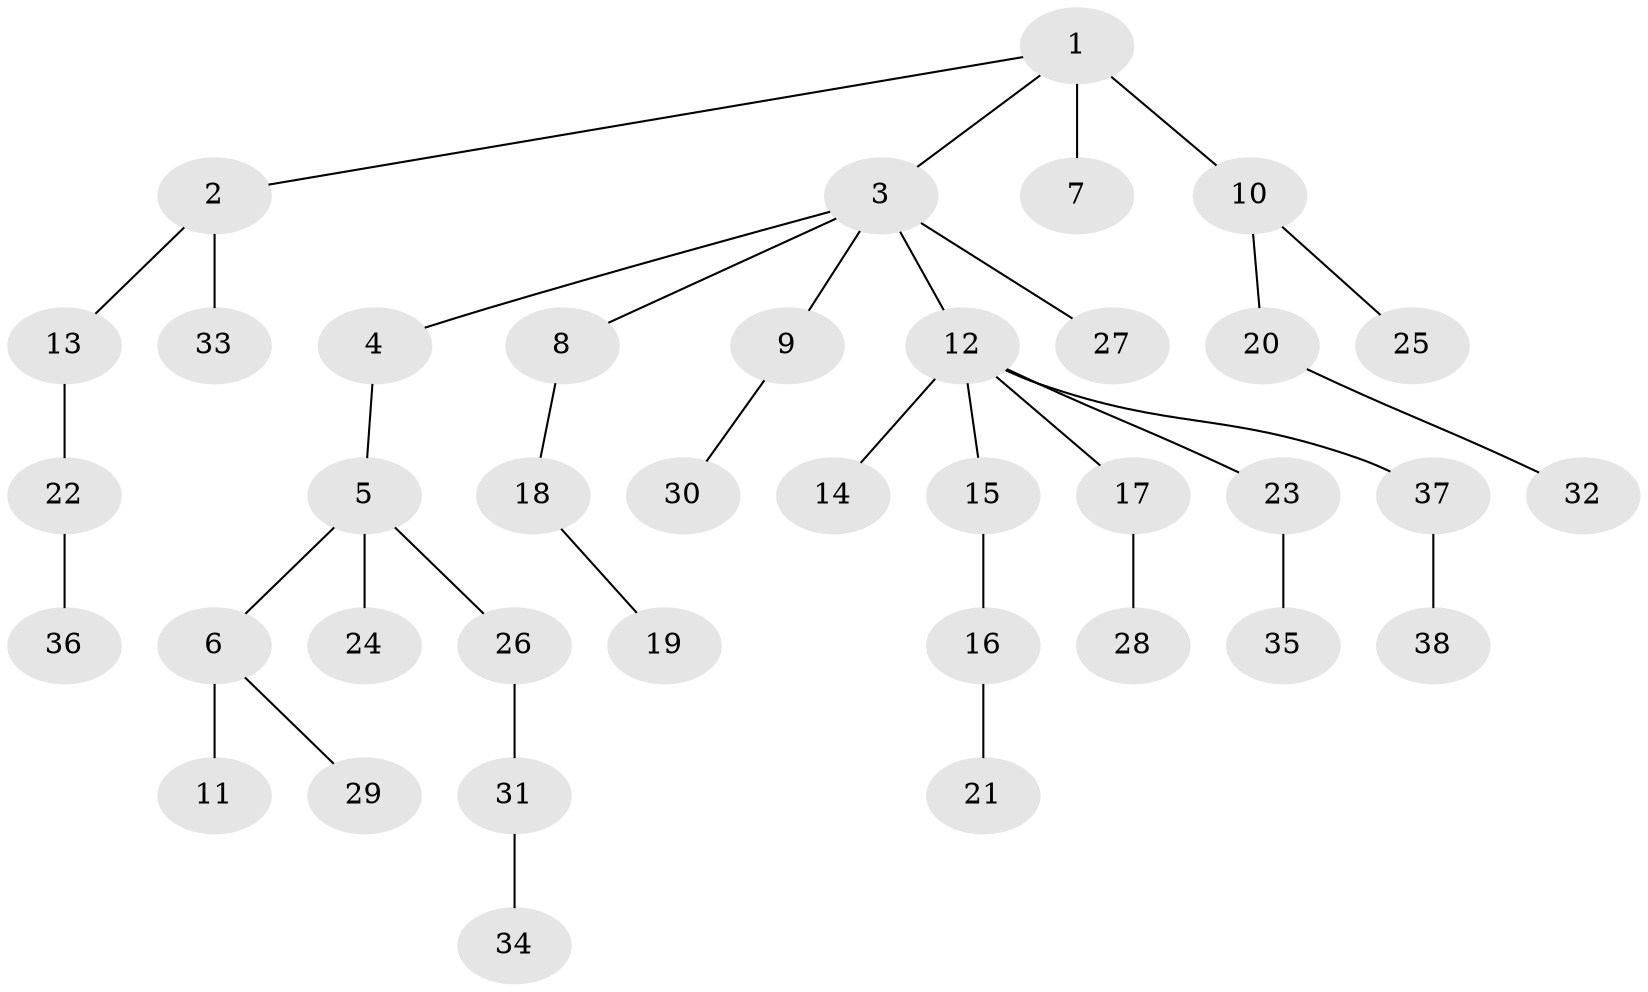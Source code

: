 // original degree distribution, {6: 0.02631578947368421, 4: 0.02631578947368421, 7: 0.039473684210526314, 3: 0.13157894736842105, 2: 0.2631578947368421, 1: 0.5131578947368421}
// Generated by graph-tools (version 1.1) at 2025/36/03/09/25 02:36:42]
// undirected, 38 vertices, 37 edges
graph export_dot {
graph [start="1"]
  node [color=gray90,style=filled];
  1;
  2;
  3;
  4;
  5;
  6;
  7;
  8;
  9;
  10;
  11;
  12;
  13;
  14;
  15;
  16;
  17;
  18;
  19;
  20;
  21;
  22;
  23;
  24;
  25;
  26;
  27;
  28;
  29;
  30;
  31;
  32;
  33;
  34;
  35;
  36;
  37;
  38;
  1 -- 2 [weight=1.0];
  1 -- 3 [weight=1.0];
  1 -- 7 [weight=1.0];
  1 -- 10 [weight=2.0];
  2 -- 13 [weight=1.0];
  2 -- 33 [weight=1.0];
  3 -- 4 [weight=1.0];
  3 -- 8 [weight=1.0];
  3 -- 9 [weight=1.0];
  3 -- 12 [weight=1.0];
  3 -- 27 [weight=1.0];
  4 -- 5 [weight=1.0];
  5 -- 6 [weight=1.0];
  5 -- 24 [weight=3.0];
  5 -- 26 [weight=1.0];
  6 -- 11 [weight=5.0];
  6 -- 29 [weight=1.0];
  8 -- 18 [weight=1.0];
  9 -- 30 [weight=1.0];
  10 -- 20 [weight=1.0];
  10 -- 25 [weight=1.0];
  12 -- 14 [weight=1.0];
  12 -- 15 [weight=1.0];
  12 -- 17 [weight=1.0];
  12 -- 23 [weight=1.0];
  12 -- 37 [weight=1.0];
  13 -- 22 [weight=1.0];
  15 -- 16 [weight=1.0];
  16 -- 21 [weight=1.0];
  17 -- 28 [weight=1.0];
  18 -- 19 [weight=2.0];
  20 -- 32 [weight=1.0];
  22 -- 36 [weight=1.0];
  23 -- 35 [weight=1.0];
  26 -- 31 [weight=1.0];
  31 -- 34 [weight=2.0];
  37 -- 38 [weight=1.0];
}

